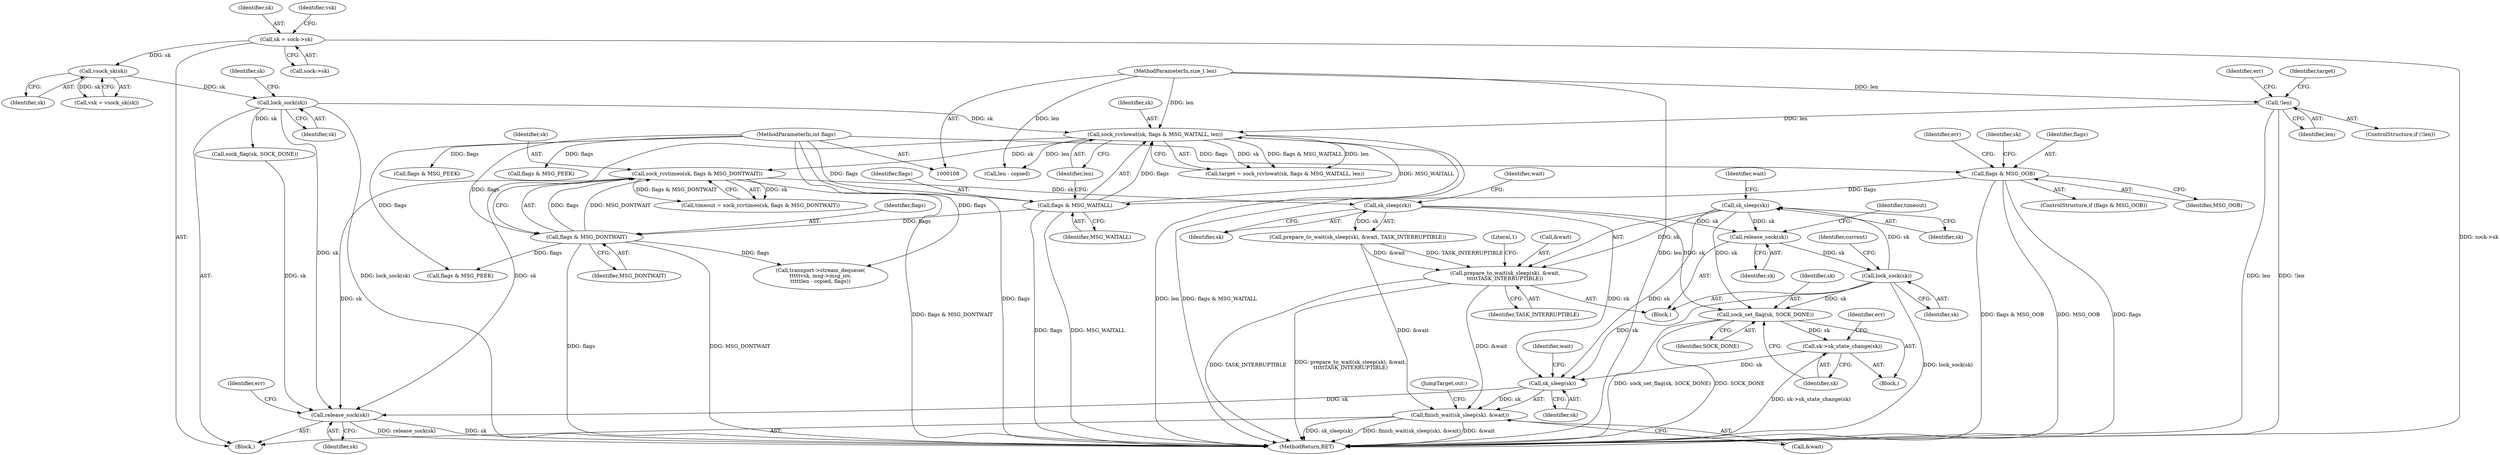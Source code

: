 digraph "0_linux_d5e0d0f607a7a029c6563a0470d88255c89a8d11@API" {
"1000402" [label="(Call,sk_sleep(sk))"];
"1000379" [label="(Call,lock_sock(sk))"];
"1000373" [label="(Call,release_sock(sk))"];
"1000234" [label="(Call,sk_sleep(sk))"];
"1000213" [label="(Call,sock_rcvtimeo(sk, flags & MSG_DONTWAIT))"];
"1000194" [label="(Call,sock_rcvlowat(sk, flags & MSG_WAITALL, len))"];
"1000141" [label="(Call,lock_sock(sk))"];
"1000131" [label="(Call,vsock_sk(sk))"];
"1000124" [label="(Call,sk = sock->sk)"];
"1000196" [label="(Call,flags & MSG_WAITALL)"];
"1000164" [label="(Call,flags & MSG_OOB)"];
"1000113" [label="(MethodParameterIn,int flags)"];
"1000185" [label="(Call,!len)"];
"1000112" [label="(MethodParameterIn,size_t len)"];
"1000215" [label="(Call,flags & MSG_DONTWAIT)"];
"1000402" [label="(Call,sk_sleep(sk))"];
"1000401" [label="(Call,prepare_to_wait(sk_sleep(sk), &wait,\n\t\t\t\t\tTASK_INTERRUPTIBLE))"];
"1000465" [label="(Call,finish_wait(sk_sleep(sk), &wait))"];
"1000456" [label="(Call,sock_set_flag(sk, SOCK_DONE))"];
"1000459" [label="(Call,sk->sk_state_change(sk))"];
"1000466" [label="(Call,sk_sleep(sk))"];
"1000471" [label="(Call,release_sock(sk))"];
"1000283" [label="(Call,len - copied)"];
"1000465" [label="(Call,finish_wait(sk_sleep(sk), &wait))"];
"1000330" [label="(Block,)"];
"1000124" [label="(Call,sk = sock->sk)"];
"1000194" [label="(Call,sock_rcvlowat(sk, flags & MSG_WAITALL, len))"];
"1000151" [label="(Call,sock_flag(sk, SOCK_DONE))"];
"1000192" [label="(Call,target = sock_rcvlowat(sk, flags & MSG_WAITALL, len))"];
"1000114" [label="(Block,)"];
"1000141" [label="(Call,lock_sock(sk))"];
"1000469" [label="(Identifier,wait)"];
"1000186" [label="(Identifier,len)"];
"1000184" [label="(ControlStructure,if (!len))"];
"1000383" [label="(Identifier,current)"];
"1000195" [label="(Identifier,sk)"];
"1000406" [label="(Identifier,TASK_INTERRUPTIBLE)"];
"1000458" [label="(Identifier,SOCK_DONE)"];
"1000125" [label="(Identifier,sk)"];
"1000166" [label="(Identifier,MSG_OOB)"];
"1000380" [label="(Identifier,sk)"];
"1000164" [label="(Call,flags & MSG_OOB)"];
"1000459" [label="(Call,sk->sk_state_change(sk))"];
"1000198" [label="(Identifier,MSG_WAITALL)"];
"1000142" [label="(Identifier,sk)"];
"1000211" [label="(Call,timeout = sock_rcvtimeo(sk, flags & MSG_DONTWAIT))"];
"1000129" [label="(Call,vsk = vsock_sk(sk))"];
"1000234" [label="(Call,sk_sleep(sk))"];
"1000214" [label="(Identifier,sk)"];
"1000217" [label="(Identifier,MSG_DONTWAIT)"];
"1000475" [label="(MethodReturn,RET)"];
"1000126" [label="(Call,sock->sk)"];
"1000130" [label="(Identifier,vsk)"];
"1000197" [label="(Identifier,flags)"];
"1000240" [label="(Literal,1)"];
"1000402" [label="(Call,sk_sleep(sk))"];
"1000457" [label="(Identifier,sk)"];
"1000374" [label="(Identifier,sk)"];
"1000468" [label="(Call,&wait)"];
"1000472" [label="(Identifier,sk)"];
"1000189" [label="(Identifier,err)"];
"1000466" [label="(Call,sk_sleep(sk))"];
"1000376" [label="(Identifier,timeout)"];
"1000233" [label="(Call,prepare_to_wait(sk_sleep(sk), &wait, TASK_INTERRUPTIBLE))"];
"1000213" [label="(Call,sock_rcvtimeo(sk, flags & MSG_DONTWAIT))"];
"1000405" [label="(Identifier,wait)"];
"1000176" [label="(Identifier,sk)"];
"1000146" [label="(Identifier,sk)"];
"1000460" [label="(Identifier,sk)"];
"1000112" [label="(MethodParameterIn,size_t len)"];
"1000235" [label="(Identifier,sk)"];
"1000373" [label="(Call,release_sock(sk))"];
"1000215" [label="(Call,flags & MSG_DONTWAIT)"];
"1000237" [label="(Identifier,wait)"];
"1000196" [label="(Call,flags & MSG_WAITALL)"];
"1000456" [label="(Call,sock_set_flag(sk, SOCK_DONE))"];
"1000113" [label="(MethodParameterIn,int flags)"];
"1000163" [label="(ControlStructure,if (flags & MSG_OOB))"];
"1000450" [label="(Block,)"];
"1000132" [label="(Identifier,sk)"];
"1000434" [label="(Call,flags & MSG_PEEK)"];
"1000401" [label="(Call,prepare_to_wait(sk_sleep(sk), &wait,\n\t\t\t\t\tTASK_INTERRUPTIBLE))"];
"1000467" [label="(Identifier,sk)"];
"1000470" [label="(JumpTarget,out:)"];
"1000216" [label="(Identifier,flags)"];
"1000278" [label="(Call,transport->stream_dequeue(\n\t\t\t\t\tvsk, msg->msg_iov,\n\t\t\t\t\tlen - copied, flags))"];
"1000307" [label="(Call,flags & MSG_PEEK)"];
"1000404" [label="(Call,&wait)"];
"1000322" [label="(Call,flags & MSG_PEEK)"];
"1000471" [label="(Call,release_sock(sk))"];
"1000131" [label="(Call,vsock_sk(sk))"];
"1000193" [label="(Identifier,target)"];
"1000462" [label="(Identifier,err)"];
"1000185" [label="(Call,!len)"];
"1000474" [label="(Identifier,err)"];
"1000199" [label="(Identifier,len)"];
"1000379" [label="(Call,lock_sock(sk))"];
"1000403" [label="(Identifier,sk)"];
"1000165" [label="(Identifier,flags)"];
"1000169" [label="(Identifier,err)"];
"1000402" -> "1000401"  [label="AST: "];
"1000402" -> "1000403"  [label="CFG: "];
"1000403" -> "1000402"  [label="AST: "];
"1000405" -> "1000402"  [label="CFG: "];
"1000402" -> "1000373"  [label="DDG: sk"];
"1000402" -> "1000401"  [label="DDG: sk"];
"1000379" -> "1000402"  [label="DDG: sk"];
"1000402" -> "1000456"  [label="DDG: sk"];
"1000402" -> "1000466"  [label="DDG: sk"];
"1000379" -> "1000330"  [label="AST: "];
"1000379" -> "1000380"  [label="CFG: "];
"1000380" -> "1000379"  [label="AST: "];
"1000383" -> "1000379"  [label="CFG: "];
"1000379" -> "1000475"  [label="DDG: lock_sock(sk)"];
"1000373" -> "1000379"  [label="DDG: sk"];
"1000379" -> "1000456"  [label="DDG: sk"];
"1000379" -> "1000466"  [label="DDG: sk"];
"1000373" -> "1000330"  [label="AST: "];
"1000373" -> "1000374"  [label="CFG: "];
"1000374" -> "1000373"  [label="AST: "];
"1000376" -> "1000373"  [label="CFG: "];
"1000234" -> "1000373"  [label="DDG: sk"];
"1000234" -> "1000233"  [label="AST: "];
"1000234" -> "1000235"  [label="CFG: "];
"1000235" -> "1000234"  [label="AST: "];
"1000237" -> "1000234"  [label="CFG: "];
"1000234" -> "1000233"  [label="DDG: sk"];
"1000213" -> "1000234"  [label="DDG: sk"];
"1000234" -> "1000456"  [label="DDG: sk"];
"1000234" -> "1000466"  [label="DDG: sk"];
"1000213" -> "1000211"  [label="AST: "];
"1000213" -> "1000215"  [label="CFG: "];
"1000214" -> "1000213"  [label="AST: "];
"1000215" -> "1000213"  [label="AST: "];
"1000211" -> "1000213"  [label="CFG: "];
"1000213" -> "1000475"  [label="DDG: flags & MSG_DONTWAIT"];
"1000213" -> "1000211"  [label="DDG: sk"];
"1000213" -> "1000211"  [label="DDG: flags & MSG_DONTWAIT"];
"1000194" -> "1000213"  [label="DDG: sk"];
"1000215" -> "1000213"  [label="DDG: flags"];
"1000215" -> "1000213"  [label="DDG: MSG_DONTWAIT"];
"1000213" -> "1000471"  [label="DDG: sk"];
"1000194" -> "1000192"  [label="AST: "];
"1000194" -> "1000199"  [label="CFG: "];
"1000195" -> "1000194"  [label="AST: "];
"1000196" -> "1000194"  [label="AST: "];
"1000199" -> "1000194"  [label="AST: "];
"1000192" -> "1000194"  [label="CFG: "];
"1000194" -> "1000475"  [label="DDG: len"];
"1000194" -> "1000475"  [label="DDG: flags & MSG_WAITALL"];
"1000194" -> "1000192"  [label="DDG: sk"];
"1000194" -> "1000192"  [label="DDG: flags & MSG_WAITALL"];
"1000194" -> "1000192"  [label="DDG: len"];
"1000141" -> "1000194"  [label="DDG: sk"];
"1000196" -> "1000194"  [label="DDG: flags"];
"1000196" -> "1000194"  [label="DDG: MSG_WAITALL"];
"1000185" -> "1000194"  [label="DDG: len"];
"1000112" -> "1000194"  [label="DDG: len"];
"1000194" -> "1000283"  [label="DDG: len"];
"1000194" -> "1000471"  [label="DDG: sk"];
"1000141" -> "1000114"  [label="AST: "];
"1000141" -> "1000142"  [label="CFG: "];
"1000142" -> "1000141"  [label="AST: "];
"1000146" -> "1000141"  [label="CFG: "];
"1000141" -> "1000475"  [label="DDG: lock_sock(sk)"];
"1000131" -> "1000141"  [label="DDG: sk"];
"1000141" -> "1000151"  [label="DDG: sk"];
"1000141" -> "1000471"  [label="DDG: sk"];
"1000131" -> "1000129"  [label="AST: "];
"1000131" -> "1000132"  [label="CFG: "];
"1000132" -> "1000131"  [label="AST: "];
"1000129" -> "1000131"  [label="CFG: "];
"1000131" -> "1000129"  [label="DDG: sk"];
"1000124" -> "1000131"  [label="DDG: sk"];
"1000124" -> "1000114"  [label="AST: "];
"1000124" -> "1000126"  [label="CFG: "];
"1000125" -> "1000124"  [label="AST: "];
"1000126" -> "1000124"  [label="AST: "];
"1000130" -> "1000124"  [label="CFG: "];
"1000124" -> "1000475"  [label="DDG: sock->sk"];
"1000196" -> "1000198"  [label="CFG: "];
"1000197" -> "1000196"  [label="AST: "];
"1000198" -> "1000196"  [label="AST: "];
"1000199" -> "1000196"  [label="CFG: "];
"1000196" -> "1000475"  [label="DDG: flags"];
"1000196" -> "1000475"  [label="DDG: MSG_WAITALL"];
"1000164" -> "1000196"  [label="DDG: flags"];
"1000113" -> "1000196"  [label="DDG: flags"];
"1000196" -> "1000215"  [label="DDG: flags"];
"1000164" -> "1000163"  [label="AST: "];
"1000164" -> "1000166"  [label="CFG: "];
"1000165" -> "1000164"  [label="AST: "];
"1000166" -> "1000164"  [label="AST: "];
"1000169" -> "1000164"  [label="CFG: "];
"1000176" -> "1000164"  [label="CFG: "];
"1000164" -> "1000475"  [label="DDG: flags & MSG_OOB"];
"1000164" -> "1000475"  [label="DDG: MSG_OOB"];
"1000164" -> "1000475"  [label="DDG: flags"];
"1000113" -> "1000164"  [label="DDG: flags"];
"1000113" -> "1000108"  [label="AST: "];
"1000113" -> "1000475"  [label="DDG: flags"];
"1000113" -> "1000215"  [label="DDG: flags"];
"1000113" -> "1000278"  [label="DDG: flags"];
"1000113" -> "1000307"  [label="DDG: flags"];
"1000113" -> "1000322"  [label="DDG: flags"];
"1000113" -> "1000434"  [label="DDG: flags"];
"1000185" -> "1000184"  [label="AST: "];
"1000185" -> "1000186"  [label="CFG: "];
"1000186" -> "1000185"  [label="AST: "];
"1000189" -> "1000185"  [label="CFG: "];
"1000193" -> "1000185"  [label="CFG: "];
"1000185" -> "1000475"  [label="DDG: !len"];
"1000185" -> "1000475"  [label="DDG: len"];
"1000112" -> "1000185"  [label="DDG: len"];
"1000112" -> "1000108"  [label="AST: "];
"1000112" -> "1000475"  [label="DDG: len"];
"1000112" -> "1000283"  [label="DDG: len"];
"1000215" -> "1000217"  [label="CFG: "];
"1000216" -> "1000215"  [label="AST: "];
"1000217" -> "1000215"  [label="AST: "];
"1000215" -> "1000475"  [label="DDG: flags"];
"1000215" -> "1000475"  [label="DDG: MSG_DONTWAIT"];
"1000215" -> "1000278"  [label="DDG: flags"];
"1000215" -> "1000434"  [label="DDG: flags"];
"1000401" -> "1000330"  [label="AST: "];
"1000401" -> "1000406"  [label="CFG: "];
"1000404" -> "1000401"  [label="AST: "];
"1000406" -> "1000401"  [label="AST: "];
"1000240" -> "1000401"  [label="CFG: "];
"1000401" -> "1000475"  [label="DDG: prepare_to_wait(sk_sleep(sk), &wait,\n\t\t\t\t\tTASK_INTERRUPTIBLE)"];
"1000401" -> "1000475"  [label="DDG: TASK_INTERRUPTIBLE"];
"1000233" -> "1000401"  [label="DDG: &wait"];
"1000233" -> "1000401"  [label="DDG: TASK_INTERRUPTIBLE"];
"1000401" -> "1000465"  [label="DDG: &wait"];
"1000465" -> "1000114"  [label="AST: "];
"1000465" -> "1000468"  [label="CFG: "];
"1000466" -> "1000465"  [label="AST: "];
"1000468" -> "1000465"  [label="AST: "];
"1000470" -> "1000465"  [label="CFG: "];
"1000465" -> "1000475"  [label="DDG: finish_wait(sk_sleep(sk), &wait)"];
"1000465" -> "1000475"  [label="DDG: &wait"];
"1000465" -> "1000475"  [label="DDG: sk_sleep(sk)"];
"1000466" -> "1000465"  [label="DDG: sk"];
"1000233" -> "1000465"  [label="DDG: &wait"];
"1000456" -> "1000450"  [label="AST: "];
"1000456" -> "1000458"  [label="CFG: "];
"1000457" -> "1000456"  [label="AST: "];
"1000458" -> "1000456"  [label="AST: "];
"1000460" -> "1000456"  [label="CFG: "];
"1000456" -> "1000475"  [label="DDG: SOCK_DONE"];
"1000456" -> "1000475"  [label="DDG: sock_set_flag(sk, SOCK_DONE)"];
"1000456" -> "1000459"  [label="DDG: sk"];
"1000459" -> "1000450"  [label="AST: "];
"1000459" -> "1000460"  [label="CFG: "];
"1000460" -> "1000459"  [label="AST: "];
"1000462" -> "1000459"  [label="CFG: "];
"1000459" -> "1000475"  [label="DDG: sk->sk_state_change(sk)"];
"1000459" -> "1000466"  [label="DDG: sk"];
"1000466" -> "1000467"  [label="CFG: "];
"1000467" -> "1000466"  [label="AST: "];
"1000469" -> "1000466"  [label="CFG: "];
"1000466" -> "1000471"  [label="DDG: sk"];
"1000471" -> "1000114"  [label="AST: "];
"1000471" -> "1000472"  [label="CFG: "];
"1000472" -> "1000471"  [label="AST: "];
"1000474" -> "1000471"  [label="CFG: "];
"1000471" -> "1000475"  [label="DDG: sk"];
"1000471" -> "1000475"  [label="DDG: release_sock(sk)"];
"1000151" -> "1000471"  [label="DDG: sk"];
}
